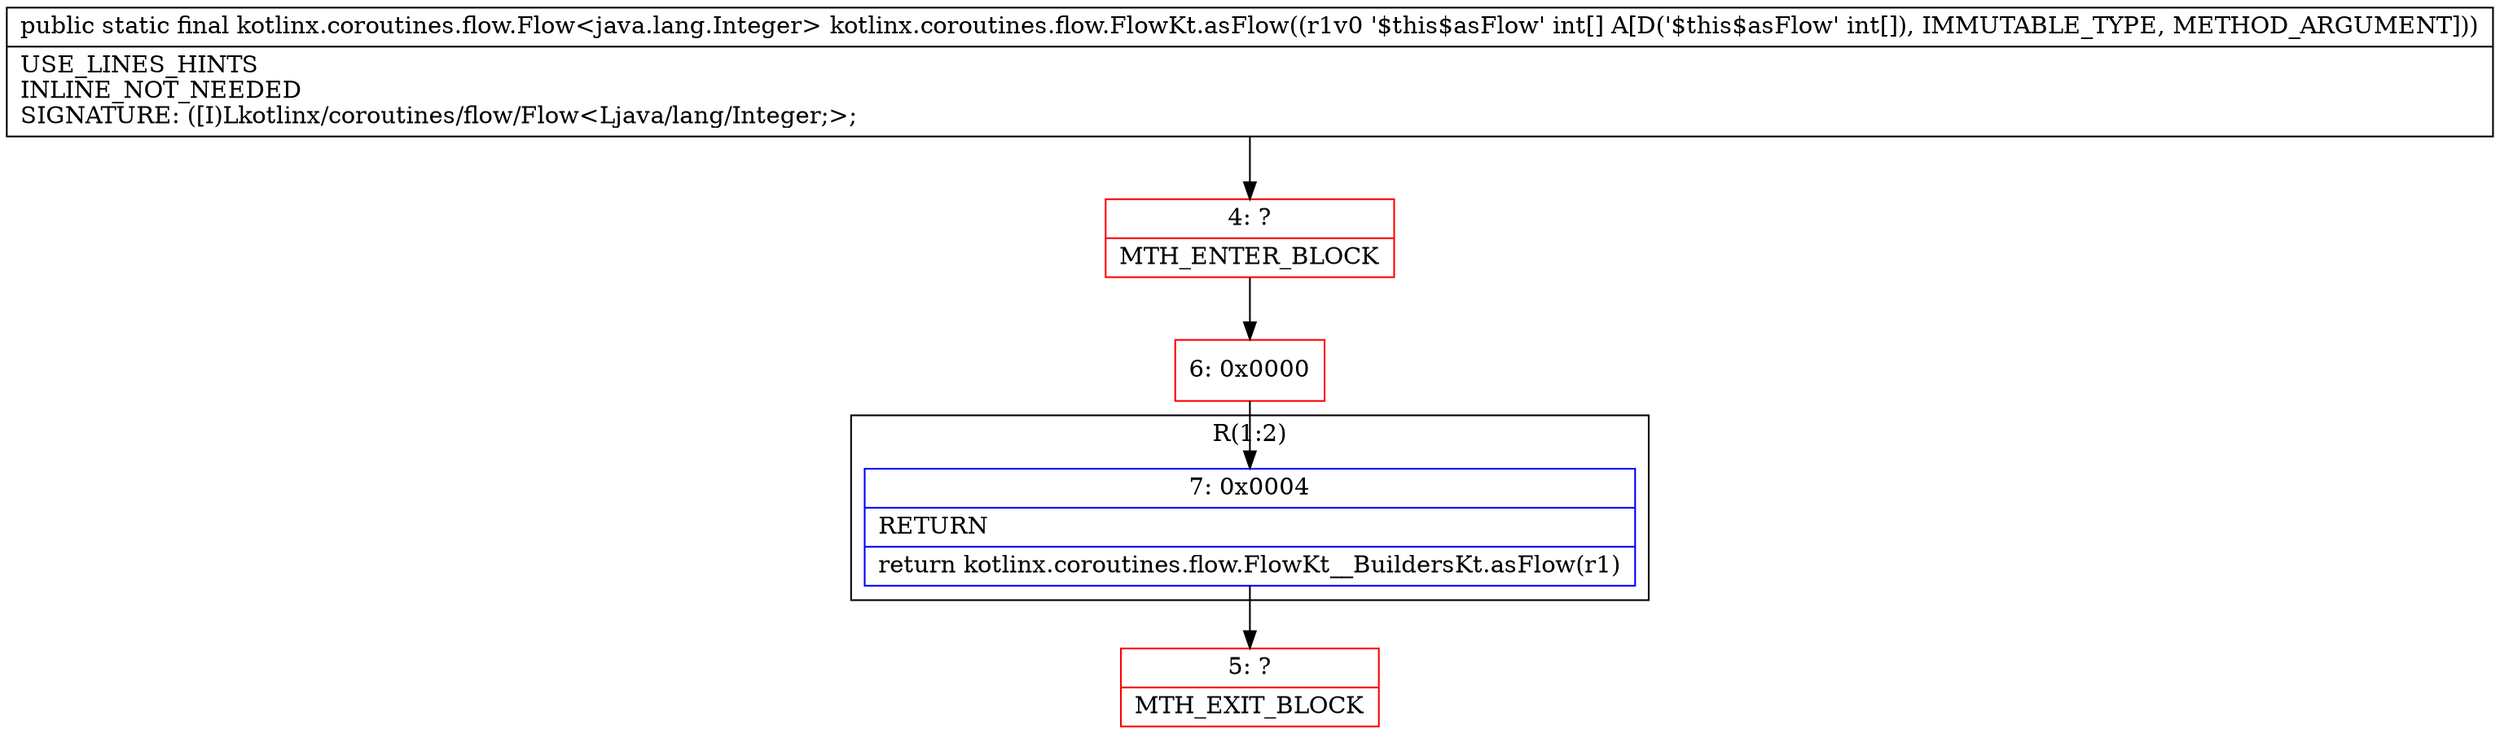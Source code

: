 digraph "CFG forkotlinx.coroutines.flow.FlowKt.asFlow([I)Lkotlinx\/coroutines\/flow\/Flow;" {
subgraph cluster_Region_220334690 {
label = "R(1:2)";
node [shape=record,color=blue];
Node_7 [shape=record,label="{7\:\ 0x0004|RETURN\l|return kotlinx.coroutines.flow.FlowKt__BuildersKt.asFlow(r1)\l}"];
}
Node_4 [shape=record,color=red,label="{4\:\ ?|MTH_ENTER_BLOCK\l}"];
Node_6 [shape=record,color=red,label="{6\:\ 0x0000}"];
Node_5 [shape=record,color=red,label="{5\:\ ?|MTH_EXIT_BLOCK\l}"];
MethodNode[shape=record,label="{public static final kotlinx.coroutines.flow.Flow\<java.lang.Integer\> kotlinx.coroutines.flow.FlowKt.asFlow((r1v0 '$this$asFlow' int[] A[D('$this$asFlow' int[]), IMMUTABLE_TYPE, METHOD_ARGUMENT]))  | USE_LINES_HINTS\lINLINE_NOT_NEEDED\lSIGNATURE: ([I)Lkotlinx\/coroutines\/flow\/Flow\<Ljava\/lang\/Integer;\>;\l}"];
MethodNode -> Node_4;Node_7 -> Node_5;
Node_4 -> Node_6;
Node_6 -> Node_7;
}

